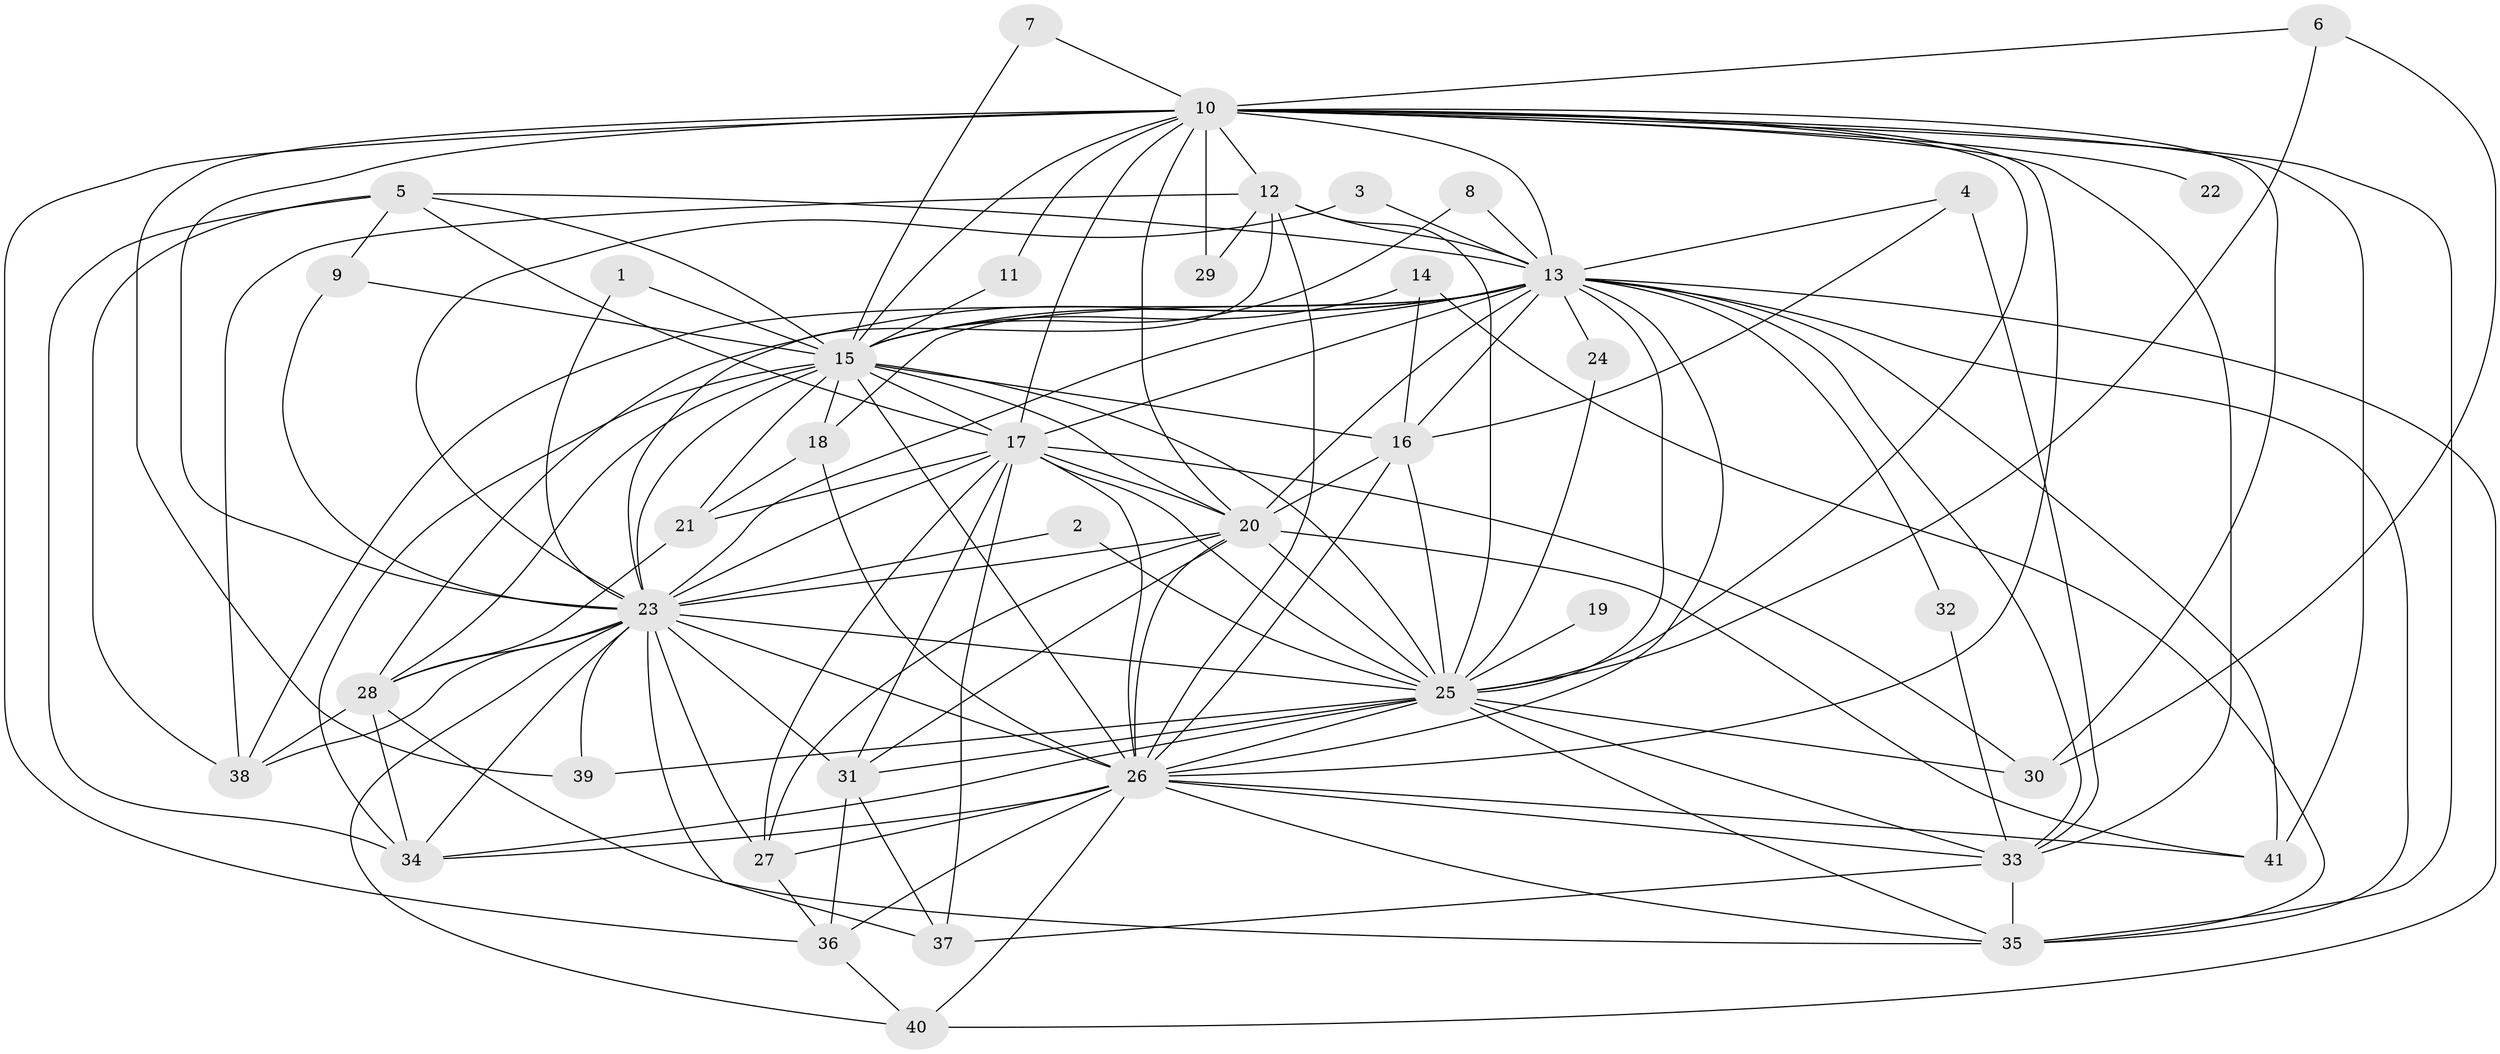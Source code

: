 // original degree distribution, {19: 0.007352941176470588, 31: 0.014705882352941176, 14: 0.007352941176470588, 30: 0.007352941176470588, 24: 0.007352941176470588, 32: 0.007352941176470588, 13: 0.007352941176470588, 34: 0.007352941176470588, 17: 0.007352941176470588, 4: 0.11764705882352941, 2: 0.5441176470588235, 3: 0.19852941176470587, 8: 0.014705882352941176, 5: 0.029411764705882353, 7: 0.014705882352941176, 6: 0.007352941176470588}
// Generated by graph-tools (version 1.1) at 2025/36/03/04/25 23:36:19]
// undirected, 41 vertices, 134 edges
graph export_dot {
  node [color=gray90,style=filled];
  1;
  2;
  3;
  4;
  5;
  6;
  7;
  8;
  9;
  10;
  11;
  12;
  13;
  14;
  15;
  16;
  17;
  18;
  19;
  20;
  21;
  22;
  23;
  24;
  25;
  26;
  27;
  28;
  29;
  30;
  31;
  32;
  33;
  34;
  35;
  36;
  37;
  38;
  39;
  40;
  41;
  1 -- 15 [weight=1.0];
  1 -- 23 [weight=1.0];
  2 -- 23 [weight=1.0];
  2 -- 25 [weight=1.0];
  3 -- 13 [weight=1.0];
  3 -- 23 [weight=1.0];
  4 -- 13 [weight=1.0];
  4 -- 16 [weight=1.0];
  4 -- 33 [weight=1.0];
  5 -- 9 [weight=1.0];
  5 -- 13 [weight=1.0];
  5 -- 15 [weight=2.0];
  5 -- 17 [weight=1.0];
  5 -- 34 [weight=1.0];
  5 -- 38 [weight=1.0];
  6 -- 10 [weight=1.0];
  6 -- 25 [weight=2.0];
  6 -- 30 [weight=1.0];
  7 -- 10 [weight=1.0];
  7 -- 15 [weight=1.0];
  8 -- 13 [weight=1.0];
  8 -- 15 [weight=1.0];
  9 -- 15 [weight=3.0];
  9 -- 23 [weight=1.0];
  10 -- 11 [weight=1.0];
  10 -- 12 [weight=1.0];
  10 -- 13 [weight=3.0];
  10 -- 15 [weight=1.0];
  10 -- 17 [weight=1.0];
  10 -- 20 [weight=4.0];
  10 -- 22 [weight=1.0];
  10 -- 23 [weight=4.0];
  10 -- 25 [weight=1.0];
  10 -- 26 [weight=2.0];
  10 -- 29 [weight=1.0];
  10 -- 30 [weight=1.0];
  10 -- 33 [weight=1.0];
  10 -- 35 [weight=2.0];
  10 -- 36 [weight=1.0];
  10 -- 39 [weight=1.0];
  10 -- 41 [weight=1.0];
  11 -- 15 [weight=1.0];
  12 -- 13 [weight=1.0];
  12 -- 23 [weight=2.0];
  12 -- 25 [weight=1.0];
  12 -- 26 [weight=2.0];
  12 -- 29 [weight=1.0];
  12 -- 38 [weight=1.0];
  13 -- 15 [weight=1.0];
  13 -- 16 [weight=1.0];
  13 -- 17 [weight=1.0];
  13 -- 18 [weight=1.0];
  13 -- 20 [weight=2.0];
  13 -- 23 [weight=2.0];
  13 -- 24 [weight=2.0];
  13 -- 25 [weight=3.0];
  13 -- 26 [weight=2.0];
  13 -- 28 [weight=1.0];
  13 -- 32 [weight=1.0];
  13 -- 33 [weight=2.0];
  13 -- 35 [weight=2.0];
  13 -- 38 [weight=1.0];
  13 -- 40 [weight=1.0];
  13 -- 41 [weight=2.0];
  14 -- 15 [weight=1.0];
  14 -- 16 [weight=1.0];
  14 -- 35 [weight=1.0];
  15 -- 16 [weight=1.0];
  15 -- 17 [weight=2.0];
  15 -- 18 [weight=1.0];
  15 -- 20 [weight=5.0];
  15 -- 21 [weight=1.0];
  15 -- 23 [weight=4.0];
  15 -- 25 [weight=1.0];
  15 -- 26 [weight=2.0];
  15 -- 28 [weight=1.0];
  15 -- 34 [weight=1.0];
  16 -- 20 [weight=1.0];
  16 -- 25 [weight=2.0];
  16 -- 26 [weight=1.0];
  17 -- 20 [weight=2.0];
  17 -- 21 [weight=1.0];
  17 -- 23 [weight=3.0];
  17 -- 25 [weight=1.0];
  17 -- 26 [weight=1.0];
  17 -- 27 [weight=1.0];
  17 -- 30 [weight=2.0];
  17 -- 31 [weight=2.0];
  17 -- 37 [weight=1.0];
  18 -- 21 [weight=1.0];
  18 -- 26 [weight=1.0];
  19 -- 25 [weight=1.0];
  20 -- 23 [weight=5.0];
  20 -- 25 [weight=3.0];
  20 -- 26 [weight=2.0];
  20 -- 27 [weight=1.0];
  20 -- 31 [weight=2.0];
  20 -- 41 [weight=1.0];
  21 -- 28 [weight=1.0];
  23 -- 25 [weight=2.0];
  23 -- 26 [weight=5.0];
  23 -- 27 [weight=1.0];
  23 -- 28 [weight=2.0];
  23 -- 31 [weight=3.0];
  23 -- 34 [weight=2.0];
  23 -- 37 [weight=1.0];
  23 -- 38 [weight=2.0];
  23 -- 39 [weight=1.0];
  23 -- 40 [weight=1.0];
  24 -- 25 [weight=1.0];
  25 -- 26 [weight=3.0];
  25 -- 30 [weight=1.0];
  25 -- 31 [weight=1.0];
  25 -- 33 [weight=1.0];
  25 -- 34 [weight=1.0];
  25 -- 35 [weight=3.0];
  25 -- 39 [weight=1.0];
  26 -- 27 [weight=1.0];
  26 -- 33 [weight=1.0];
  26 -- 34 [weight=1.0];
  26 -- 35 [weight=1.0];
  26 -- 36 [weight=1.0];
  26 -- 40 [weight=1.0];
  26 -- 41 [weight=1.0];
  27 -- 36 [weight=1.0];
  28 -- 34 [weight=1.0];
  28 -- 35 [weight=1.0];
  28 -- 38 [weight=1.0];
  31 -- 36 [weight=1.0];
  31 -- 37 [weight=1.0];
  32 -- 33 [weight=1.0];
  33 -- 35 [weight=1.0];
  33 -- 37 [weight=1.0];
  36 -- 40 [weight=1.0];
}
